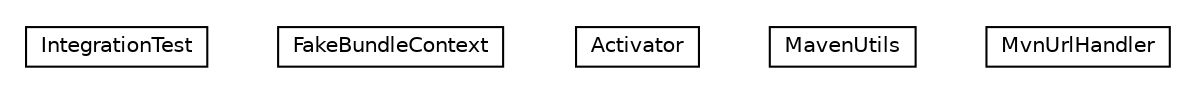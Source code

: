 #!/usr/local/bin/dot
#
# Class diagram 
# Generated by UMLGraph version 5.1 (http://www.umlgraph.org/)
#

digraph G {
	edge [fontname="Helvetica",fontsize=10,labelfontname="Helvetica",labelfontsize=10];
	node [fontname="Helvetica",fontsize=10,shape=plaintext];
	nodesep=0.25;
	ranksep=0.5;
	// org.universAAL.itests.IntegrationTest
	c25946 [label=<<table title="org.universAAL.itests.IntegrationTest" border="0" cellborder="1" cellspacing="0" cellpadding="2" port="p" href="./IntegrationTest.html">
		<tr><td><table border="0" cellspacing="0" cellpadding="1">
<tr><td align="center" balign="center"> IntegrationTest </td></tr>
		</table></td></tr>
		</table>>, fontname="Helvetica", fontcolor="black", fontsize=10.0];
	// org.universAAL.itests.IntegrationTest.FakeBundleContext
	c25947 [label=<<table title="org.universAAL.itests.IntegrationTest.FakeBundleContext" border="0" cellborder="1" cellspacing="0" cellpadding="2" port="p" href="./IntegrationTest.FakeBundleContext.html">
		<tr><td><table border="0" cellspacing="0" cellpadding="1">
<tr><td align="center" balign="center"> FakeBundleContext </td></tr>
		</table></td></tr>
		</table>>, fontname="Helvetica", fontcolor="black", fontsize=10.0];
	// org.universAAL.itests.Activator
	c25948 [label=<<table title="org.universAAL.itests.Activator" border="0" cellborder="1" cellspacing="0" cellpadding="2" port="p" href="./Activator.html">
		<tr><td><table border="0" cellspacing="0" cellpadding="1">
<tr><td align="center" balign="center"> Activator </td></tr>
		</table></td></tr>
		</table>>, fontname="Helvetica", fontcolor="black", fontsize=10.0];
	// org.universAAL.itests.MavenUtils
	c25949 [label=<<table title="org.universAAL.itests.MavenUtils" border="0" cellborder="1" cellspacing="0" cellpadding="2" port="p" href="./MavenUtils.html">
		<tr><td><table border="0" cellspacing="0" cellpadding="1">
<tr><td align="center" balign="center"> MavenUtils </td></tr>
		</table></td></tr>
		</table>>, fontname="Helvetica", fontcolor="black", fontsize=10.0];
	// org.universAAL.itests.MvnUrlHandler
	c25950 [label=<<table title="org.universAAL.itests.MvnUrlHandler" border="0" cellborder="1" cellspacing="0" cellpadding="2" port="p" href="./MvnUrlHandler.html">
		<tr><td><table border="0" cellspacing="0" cellpadding="1">
<tr><td align="center" balign="center"> MvnUrlHandler </td></tr>
		</table></td></tr>
		</table>>, fontname="Helvetica", fontcolor="black", fontsize=10.0];
}

